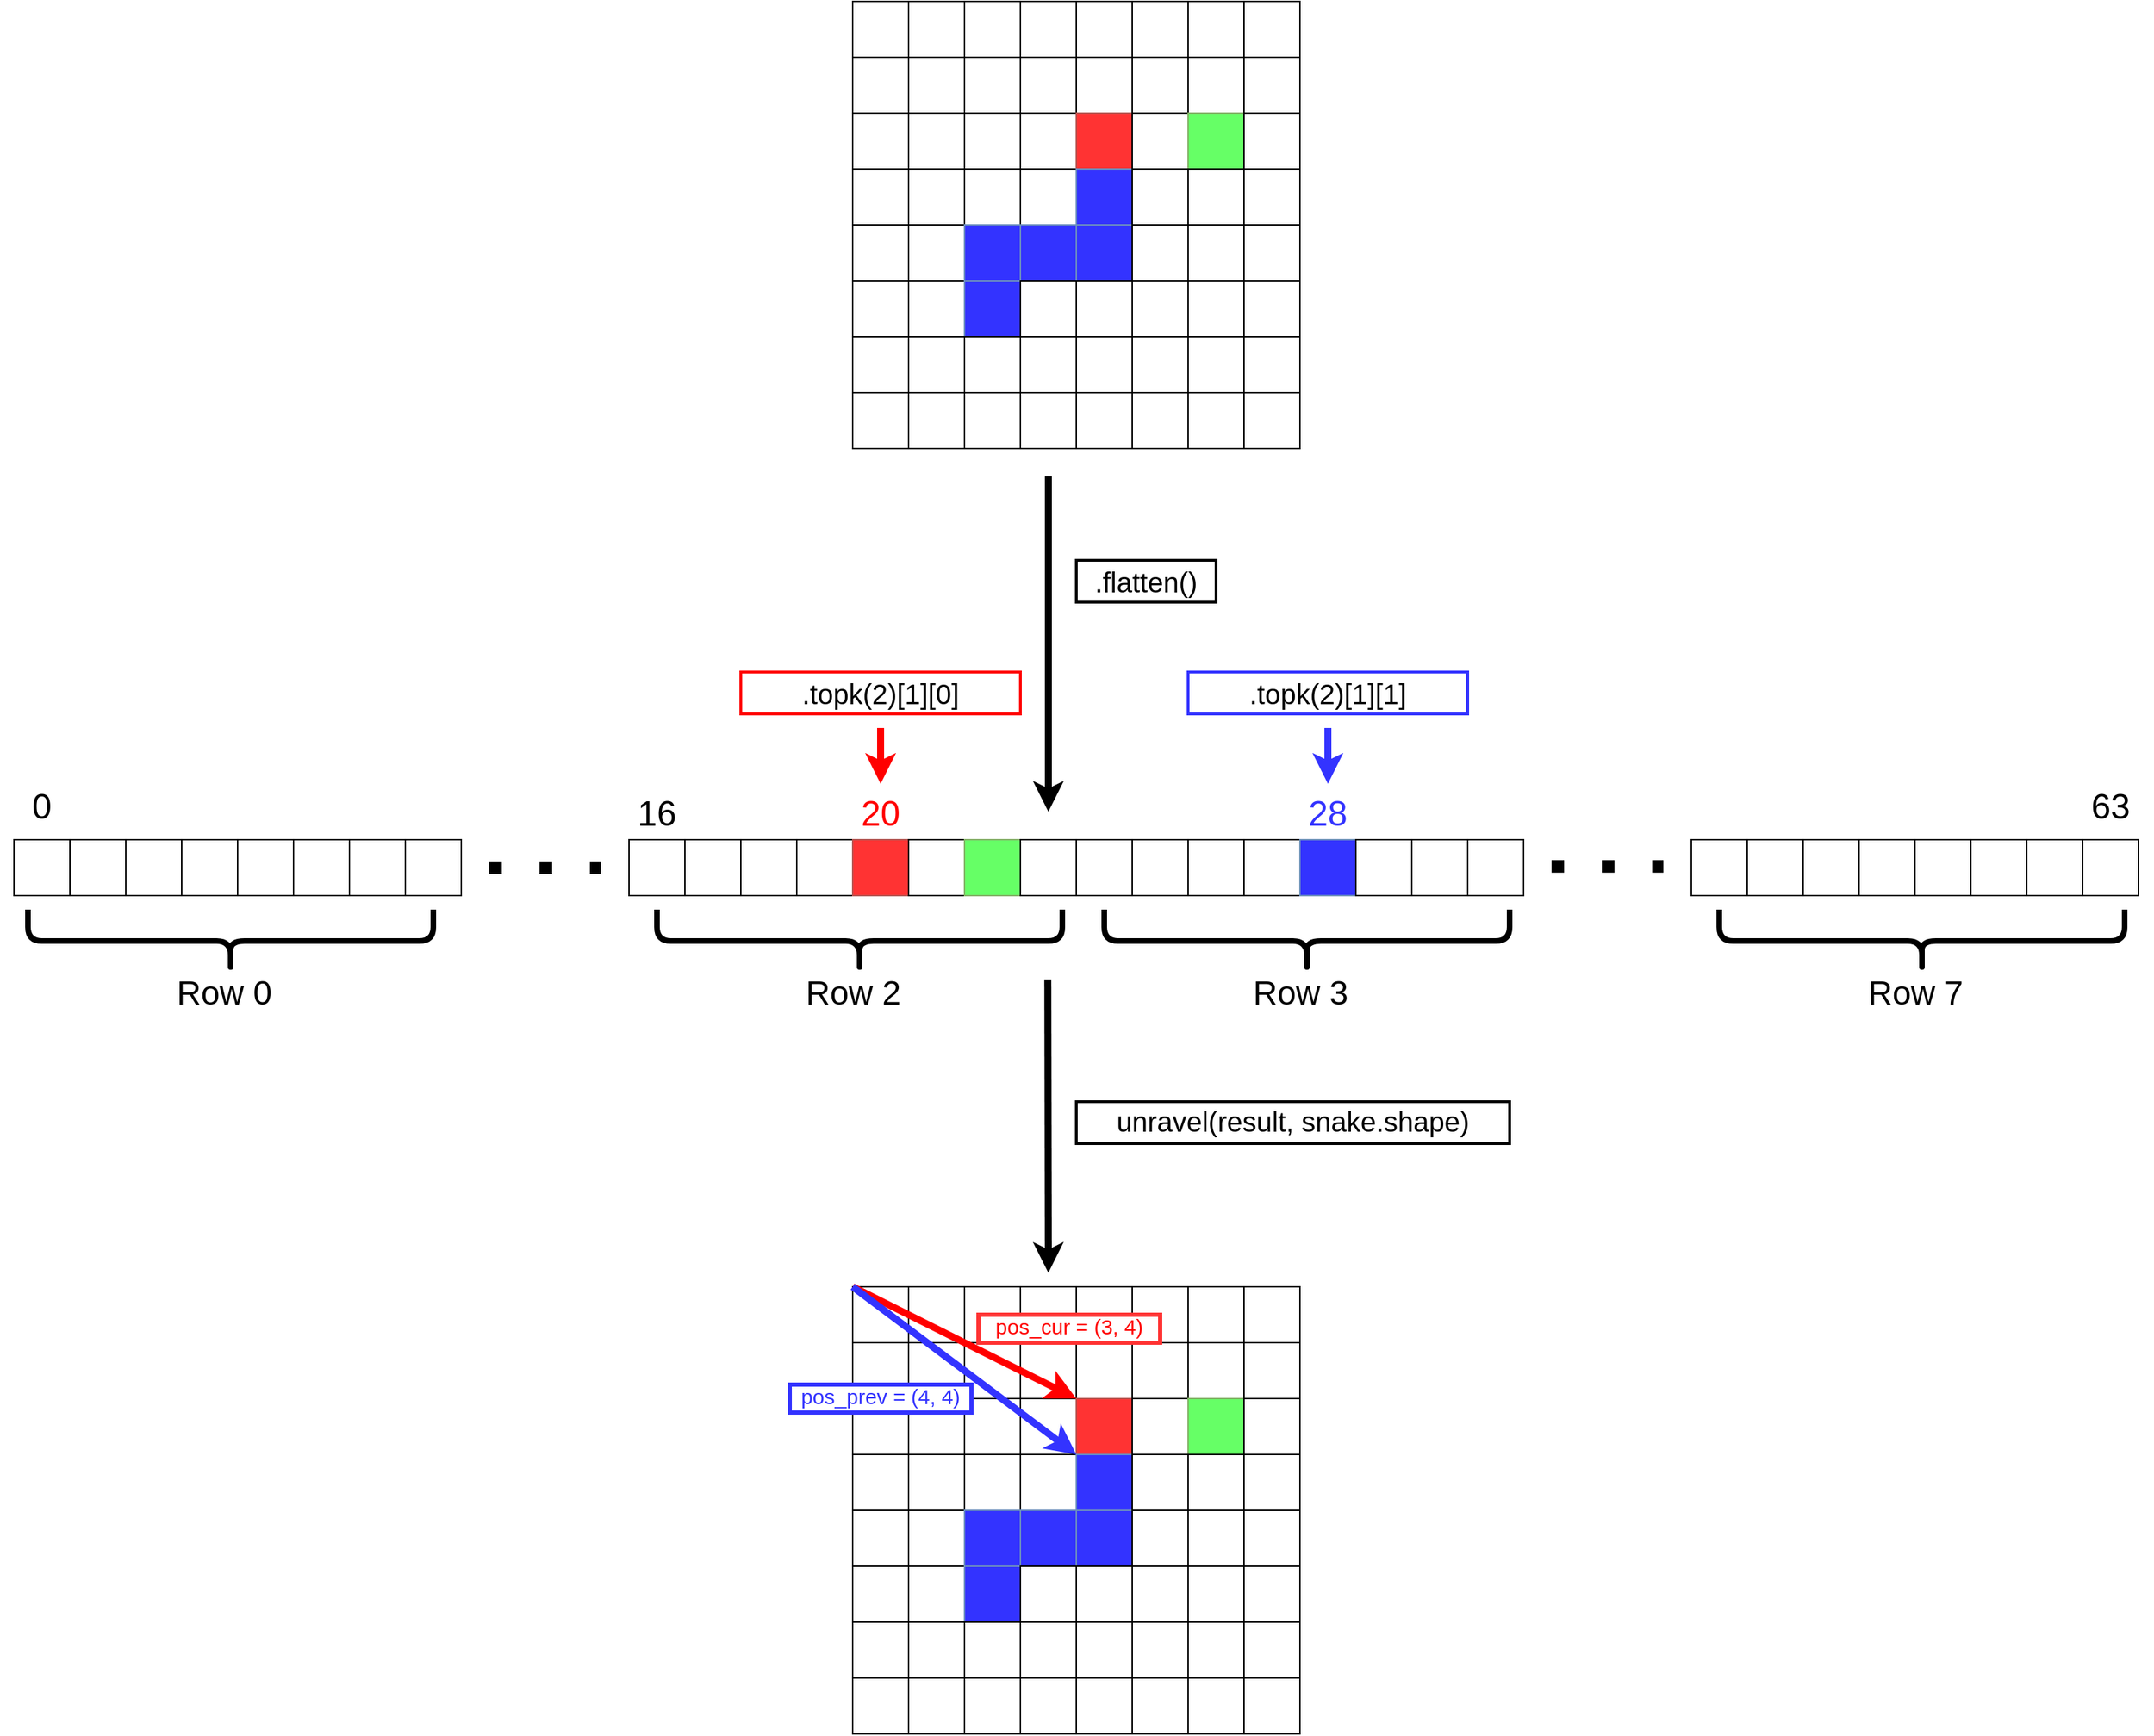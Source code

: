 <mxfile version="20.2.2" type="device"><diagram id="rFhJ2RIrfmGSeNR1TCm2" name="Page-1"><mxGraphModel dx="1734" dy="1600" grid="1" gridSize="10" guides="1" tooltips="1" connect="1" arrows="1" fold="1" page="1" pageScale="1" pageWidth="850" pageHeight="1100" math="0" shadow="0"><root><mxCell id="0"/><mxCell id="1" parent="0"/><mxCell id="kwuynxUdbe6fRl6kf-Xp-1" value="" style="whiteSpace=wrap;html=1;aspect=fixed;" parent="1" vertex="1"><mxGeometry x="720" width="40" height="40" as="geometry"/></mxCell><mxCell id="kwuynxUdbe6fRl6kf-Xp-2" value="" style="whiteSpace=wrap;html=1;aspect=fixed;" parent="1" vertex="1"><mxGeometry x="760" width="40" height="40" as="geometry"/></mxCell><mxCell id="kwuynxUdbe6fRl6kf-Xp-3" value="" style="whiteSpace=wrap;html=1;aspect=fixed;" parent="1" vertex="1"><mxGeometry x="720" y="40" width="40" height="40" as="geometry"/></mxCell><mxCell id="kwuynxUdbe6fRl6kf-Xp-4" value="" style="whiteSpace=wrap;html=1;aspect=fixed;" parent="1" vertex="1"><mxGeometry x="760" y="40" width="40" height="40" as="geometry"/></mxCell><mxCell id="kwuynxUdbe6fRl6kf-Xp-9" value="" style="whiteSpace=wrap;html=1;aspect=fixed;" parent="1" vertex="1"><mxGeometry x="800" width="40" height="40" as="geometry"/></mxCell><mxCell id="kwuynxUdbe6fRl6kf-Xp-10" value="" style="whiteSpace=wrap;html=1;aspect=fixed;" parent="1" vertex="1"><mxGeometry x="840" width="40" height="40" as="geometry"/></mxCell><mxCell id="kwuynxUdbe6fRl6kf-Xp-11" value="" style="whiteSpace=wrap;html=1;aspect=fixed;" parent="1" vertex="1"><mxGeometry x="800" y="40" width="40" height="40" as="geometry"/></mxCell><mxCell id="kwuynxUdbe6fRl6kf-Xp-12" value="" style="whiteSpace=wrap;html=1;aspect=fixed;" parent="1" vertex="1"><mxGeometry x="840" y="40" width="40" height="40" as="geometry"/></mxCell><mxCell id="kwuynxUdbe6fRl6kf-Xp-13" value="" style="whiteSpace=wrap;html=1;aspect=fixed;" parent="1" vertex="1"><mxGeometry x="720" y="80" width="40" height="40" as="geometry"/></mxCell><mxCell id="kwuynxUdbe6fRl6kf-Xp-14" value="" style="whiteSpace=wrap;html=1;aspect=fixed;" parent="1" vertex="1"><mxGeometry x="760" y="80" width="40" height="40" as="geometry"/></mxCell><mxCell id="kwuynxUdbe6fRl6kf-Xp-15" value="" style="whiteSpace=wrap;html=1;aspect=fixed;" parent="1" vertex="1"><mxGeometry x="720" y="120" width="40" height="40" as="geometry"/></mxCell><mxCell id="kwuynxUdbe6fRl6kf-Xp-16" value="" style="whiteSpace=wrap;html=1;aspect=fixed;" parent="1" vertex="1"><mxGeometry x="760" y="120" width="40" height="40" as="geometry"/></mxCell><mxCell id="kwuynxUdbe6fRl6kf-Xp-17" value="" style="whiteSpace=wrap;html=1;aspect=fixed;" parent="1" vertex="1"><mxGeometry x="800" y="80" width="40" height="40" as="geometry"/></mxCell><mxCell id="kwuynxUdbe6fRl6kf-Xp-18" value="" style="whiteSpace=wrap;html=1;aspect=fixed;" parent="1" vertex="1"><mxGeometry x="840" y="80" width="40" height="40" as="geometry"/></mxCell><mxCell id="kwuynxUdbe6fRl6kf-Xp-19" value="" style="whiteSpace=wrap;html=1;aspect=fixed;" parent="1" vertex="1"><mxGeometry x="800" y="120" width="40" height="40" as="geometry"/></mxCell><mxCell id="kwuynxUdbe6fRl6kf-Xp-20" value="" style="whiteSpace=wrap;html=1;aspect=fixed;" parent="1" vertex="1"><mxGeometry x="840" y="120" width="40" height="40" as="geometry"/></mxCell><mxCell id="kwuynxUdbe6fRl6kf-Xp-21" value="" style="whiteSpace=wrap;html=1;aspect=fixed;" parent="1" vertex="1"><mxGeometry x="880" width="40" height="40" as="geometry"/></mxCell><mxCell id="kwuynxUdbe6fRl6kf-Xp-22" value="" style="whiteSpace=wrap;html=1;aspect=fixed;" parent="1" vertex="1"><mxGeometry x="920" width="40" height="40" as="geometry"/></mxCell><mxCell id="kwuynxUdbe6fRl6kf-Xp-23" value="" style="whiteSpace=wrap;html=1;aspect=fixed;" parent="1" vertex="1"><mxGeometry x="880" y="40" width="40" height="40" as="geometry"/></mxCell><mxCell id="kwuynxUdbe6fRl6kf-Xp-24" value="" style="whiteSpace=wrap;html=1;aspect=fixed;" parent="1" vertex="1"><mxGeometry x="920" y="40" width="40" height="40" as="geometry"/></mxCell><mxCell id="kwuynxUdbe6fRl6kf-Xp-25" value="" style="whiteSpace=wrap;html=1;aspect=fixed;" parent="1" vertex="1"><mxGeometry x="960" width="40" height="40" as="geometry"/></mxCell><mxCell id="kwuynxUdbe6fRl6kf-Xp-26" value="" style="whiteSpace=wrap;html=1;aspect=fixed;" parent="1" vertex="1"><mxGeometry x="1000" width="40" height="40" as="geometry"/></mxCell><mxCell id="kwuynxUdbe6fRl6kf-Xp-27" value="" style="whiteSpace=wrap;html=1;aspect=fixed;" parent="1" vertex="1"><mxGeometry x="960" y="40" width="40" height="40" as="geometry"/></mxCell><mxCell id="kwuynxUdbe6fRl6kf-Xp-28" value="" style="whiteSpace=wrap;html=1;aspect=fixed;" parent="1" vertex="1"><mxGeometry x="1000" y="40" width="40" height="40" as="geometry"/></mxCell><mxCell id="kwuynxUdbe6fRl6kf-Xp-29" value="" style="whiteSpace=wrap;html=1;aspect=fixed;fillColor=#FF3333;strokeColor=#b85450;" parent="1" vertex="1"><mxGeometry x="880" y="80" width="40" height="40" as="geometry"/></mxCell><mxCell id="kwuynxUdbe6fRl6kf-Xp-30" value="" style="whiteSpace=wrap;html=1;aspect=fixed;" parent="1" vertex="1"><mxGeometry x="920" y="80" width="40" height="40" as="geometry"/></mxCell><mxCell id="kwuynxUdbe6fRl6kf-Xp-31" value="" style="whiteSpace=wrap;html=1;aspect=fixed;fillColor=#3333FF;strokeColor=#6c8ebf;" parent="1" vertex="1"><mxGeometry x="880" y="120" width="40" height="40" as="geometry"/></mxCell><mxCell id="kwuynxUdbe6fRl6kf-Xp-32" value="" style="whiteSpace=wrap;html=1;aspect=fixed;" parent="1" vertex="1"><mxGeometry x="920" y="120" width="40" height="40" as="geometry"/></mxCell><mxCell id="kwuynxUdbe6fRl6kf-Xp-33" value="" style="whiteSpace=wrap;html=1;aspect=fixed;fillColor=#66FF66;strokeColor=#82b366;" parent="1" vertex="1"><mxGeometry x="960" y="80" width="40" height="40" as="geometry"/></mxCell><mxCell id="kwuynxUdbe6fRl6kf-Xp-34" value="" style="whiteSpace=wrap;html=1;aspect=fixed;" parent="1" vertex="1"><mxGeometry x="1000" y="80" width="40" height="40" as="geometry"/></mxCell><mxCell id="kwuynxUdbe6fRl6kf-Xp-35" value="" style="whiteSpace=wrap;html=1;aspect=fixed;" parent="1" vertex="1"><mxGeometry x="960" y="120" width="40" height="40" as="geometry"/></mxCell><mxCell id="kwuynxUdbe6fRl6kf-Xp-36" value="" style="whiteSpace=wrap;html=1;aspect=fixed;" parent="1" vertex="1"><mxGeometry x="1000" y="120" width="40" height="40" as="geometry"/></mxCell><mxCell id="kwuynxUdbe6fRl6kf-Xp-37" value="" style="whiteSpace=wrap;html=1;aspect=fixed;" parent="1" vertex="1"><mxGeometry x="720" y="160" width="40" height="40" as="geometry"/></mxCell><mxCell id="kwuynxUdbe6fRl6kf-Xp-38" value="" style="whiteSpace=wrap;html=1;aspect=fixed;" parent="1" vertex="1"><mxGeometry x="760" y="160" width="40" height="40" as="geometry"/></mxCell><mxCell id="kwuynxUdbe6fRl6kf-Xp-39" value="" style="whiteSpace=wrap;html=1;aspect=fixed;" parent="1" vertex="1"><mxGeometry x="720" y="200" width="40" height="40" as="geometry"/></mxCell><mxCell id="kwuynxUdbe6fRl6kf-Xp-40" value="" style="whiteSpace=wrap;html=1;aspect=fixed;" parent="1" vertex="1"><mxGeometry x="760" y="200" width="40" height="40" as="geometry"/></mxCell><mxCell id="kwuynxUdbe6fRl6kf-Xp-41" value="" style="whiteSpace=wrap;html=1;aspect=fixed;fillColor=#3333FF;strokeColor=#6c8ebf;" parent="1" vertex="1"><mxGeometry x="800" y="160" width="40" height="40" as="geometry"/></mxCell><mxCell id="kwuynxUdbe6fRl6kf-Xp-42" value="" style="whiteSpace=wrap;html=1;aspect=fixed;fillColor=#3333FF;strokeColor=#6c8ebf;" parent="1" vertex="1"><mxGeometry x="840" y="160" width="40" height="40" as="geometry"/></mxCell><mxCell id="kwuynxUdbe6fRl6kf-Xp-43" value="" style="whiteSpace=wrap;html=1;aspect=fixed;fillColor=#3333FF;strokeColor=#6c8ebf;" parent="1" vertex="1"><mxGeometry x="800" y="200" width="40" height="40" as="geometry"/></mxCell><mxCell id="kwuynxUdbe6fRl6kf-Xp-44" value="" style="whiteSpace=wrap;html=1;aspect=fixed;" parent="1" vertex="1"><mxGeometry x="840" y="200" width="40" height="40" as="geometry"/></mxCell><mxCell id="kwuynxUdbe6fRl6kf-Xp-45" value="" style="whiteSpace=wrap;html=1;aspect=fixed;" parent="1" vertex="1"><mxGeometry x="720" y="240" width="40" height="40" as="geometry"/></mxCell><mxCell id="kwuynxUdbe6fRl6kf-Xp-46" value="" style="whiteSpace=wrap;html=1;aspect=fixed;" parent="1" vertex="1"><mxGeometry x="760" y="240" width="40" height="40" as="geometry"/></mxCell><mxCell id="kwuynxUdbe6fRl6kf-Xp-47" value="" style="whiteSpace=wrap;html=1;aspect=fixed;" parent="1" vertex="1"><mxGeometry x="720" y="280" width="40" height="40" as="geometry"/></mxCell><mxCell id="kwuynxUdbe6fRl6kf-Xp-48" value="" style="whiteSpace=wrap;html=1;aspect=fixed;" parent="1" vertex="1"><mxGeometry x="760" y="280" width="40" height="40" as="geometry"/></mxCell><mxCell id="kwuynxUdbe6fRl6kf-Xp-49" value="" style="whiteSpace=wrap;html=1;aspect=fixed;" parent="1" vertex="1"><mxGeometry x="800" y="240" width="40" height="40" as="geometry"/></mxCell><mxCell id="kwuynxUdbe6fRl6kf-Xp-50" value="" style="whiteSpace=wrap;html=1;aspect=fixed;" parent="1" vertex="1"><mxGeometry x="840" y="240" width="40" height="40" as="geometry"/></mxCell><mxCell id="kwuynxUdbe6fRl6kf-Xp-51" value="" style="whiteSpace=wrap;html=1;aspect=fixed;" parent="1" vertex="1"><mxGeometry x="800" y="280" width="40" height="40" as="geometry"/></mxCell><mxCell id="kwuynxUdbe6fRl6kf-Xp-52" value="" style="whiteSpace=wrap;html=1;aspect=fixed;" parent="1" vertex="1"><mxGeometry x="840" y="280" width="40" height="40" as="geometry"/></mxCell><mxCell id="kwuynxUdbe6fRl6kf-Xp-53" value="" style="whiteSpace=wrap;html=1;aspect=fixed;fillColor=#3333FF;strokeColor=#6c8ebf;" parent="1" vertex="1"><mxGeometry x="880" y="160" width="40" height="40" as="geometry"/></mxCell><mxCell id="kwuynxUdbe6fRl6kf-Xp-54" value="" style="whiteSpace=wrap;html=1;aspect=fixed;" parent="1" vertex="1"><mxGeometry x="920" y="160" width="40" height="40" as="geometry"/></mxCell><mxCell id="kwuynxUdbe6fRl6kf-Xp-55" value="" style="whiteSpace=wrap;html=1;aspect=fixed;" parent="1" vertex="1"><mxGeometry x="880" y="200" width="40" height="40" as="geometry"/></mxCell><mxCell id="kwuynxUdbe6fRl6kf-Xp-56" value="" style="whiteSpace=wrap;html=1;aspect=fixed;" parent="1" vertex="1"><mxGeometry x="920" y="200" width="40" height="40" as="geometry"/></mxCell><mxCell id="kwuynxUdbe6fRl6kf-Xp-57" value="" style="whiteSpace=wrap;html=1;aspect=fixed;" parent="1" vertex="1"><mxGeometry x="960" y="160" width="40" height="40" as="geometry"/></mxCell><mxCell id="kwuynxUdbe6fRl6kf-Xp-58" value="" style="whiteSpace=wrap;html=1;aspect=fixed;" parent="1" vertex="1"><mxGeometry x="1000" y="160" width="40" height="40" as="geometry"/></mxCell><mxCell id="kwuynxUdbe6fRl6kf-Xp-59" value="" style="whiteSpace=wrap;html=1;aspect=fixed;" parent="1" vertex="1"><mxGeometry x="960" y="200" width="40" height="40" as="geometry"/></mxCell><mxCell id="kwuynxUdbe6fRl6kf-Xp-60" value="" style="whiteSpace=wrap;html=1;aspect=fixed;" parent="1" vertex="1"><mxGeometry x="1000" y="200" width="40" height="40" as="geometry"/></mxCell><mxCell id="kwuynxUdbe6fRl6kf-Xp-61" value="" style="whiteSpace=wrap;html=1;aspect=fixed;" parent="1" vertex="1"><mxGeometry x="880" y="240" width="40" height="40" as="geometry"/></mxCell><mxCell id="kwuynxUdbe6fRl6kf-Xp-62" value="" style="whiteSpace=wrap;html=1;aspect=fixed;" parent="1" vertex="1"><mxGeometry x="920" y="240" width="40" height="40" as="geometry"/></mxCell><mxCell id="kwuynxUdbe6fRl6kf-Xp-63" value="" style="whiteSpace=wrap;html=1;aspect=fixed;" parent="1" vertex="1"><mxGeometry x="880" y="280" width="40" height="40" as="geometry"/></mxCell><mxCell id="kwuynxUdbe6fRl6kf-Xp-64" value="" style="whiteSpace=wrap;html=1;aspect=fixed;" parent="1" vertex="1"><mxGeometry x="920" y="280" width="40" height="40" as="geometry"/></mxCell><mxCell id="kwuynxUdbe6fRl6kf-Xp-65" value="" style="whiteSpace=wrap;html=1;aspect=fixed;" parent="1" vertex="1"><mxGeometry x="960" y="240" width="40" height="40" as="geometry"/></mxCell><mxCell id="kwuynxUdbe6fRl6kf-Xp-66" value="" style="whiteSpace=wrap;html=1;aspect=fixed;" parent="1" vertex="1"><mxGeometry x="1000" y="240" width="40" height="40" as="geometry"/></mxCell><mxCell id="kwuynxUdbe6fRl6kf-Xp-67" value="" style="whiteSpace=wrap;html=1;aspect=fixed;" parent="1" vertex="1"><mxGeometry x="960" y="280" width="40" height="40" as="geometry"/></mxCell><mxCell id="kwuynxUdbe6fRl6kf-Xp-68" value="" style="whiteSpace=wrap;html=1;aspect=fixed;" parent="1" vertex="1"><mxGeometry x="1000" y="280" width="40" height="40" as="geometry"/></mxCell><mxCell id="s0yTEC0OB3Ft9kR3ksnt-1" value="" style="whiteSpace=wrap;html=1;aspect=fixed;" parent="1" vertex="1"><mxGeometry x="120" y="600" width="40" height="40" as="geometry"/></mxCell><mxCell id="s0yTEC0OB3Ft9kR3ksnt-2" value="" style="whiteSpace=wrap;html=1;aspect=fixed;" parent="1" vertex="1"><mxGeometry x="160" y="600" width="40" height="40" as="geometry"/></mxCell><mxCell id="s0yTEC0OB3Ft9kR3ksnt-5" value="" style="whiteSpace=wrap;html=1;aspect=fixed;" parent="1" vertex="1"><mxGeometry x="200" y="600" width="40" height="40" as="geometry"/></mxCell><mxCell id="s0yTEC0OB3Ft9kR3ksnt-6" value="" style="whiteSpace=wrap;html=1;aspect=fixed;" parent="1" vertex="1"><mxGeometry x="240" y="600" width="40" height="40" as="geometry"/></mxCell><mxCell id="s0yTEC0OB3Ft9kR3ksnt-9" value="" style="whiteSpace=wrap;html=1;aspect=fixed;" parent="1" vertex="1"><mxGeometry x="560" y="600" width="40" height="40" as="geometry"/></mxCell><mxCell id="s0yTEC0OB3Ft9kR3ksnt-10" value="" style="whiteSpace=wrap;html=1;aspect=fixed;" parent="1" vertex="1"><mxGeometry x="600" y="600" width="40" height="40" as="geometry"/></mxCell><mxCell id="s0yTEC0OB3Ft9kR3ksnt-11" value="" style="whiteSpace=wrap;html=1;aspect=fixed;" parent="1" vertex="1"><mxGeometry x="880" y="600" width="40" height="40" as="geometry"/></mxCell><mxCell id="s0yTEC0OB3Ft9kR3ksnt-12" value="" style="whiteSpace=wrap;html=1;aspect=fixed;" parent="1" vertex="1"><mxGeometry x="920" y="600" width="40" height="40" as="geometry"/></mxCell><mxCell id="s0yTEC0OB3Ft9kR3ksnt-13" value="" style="whiteSpace=wrap;html=1;aspect=fixed;" parent="1" vertex="1"><mxGeometry x="640" y="600" width="40" height="40" as="geometry"/></mxCell><mxCell id="s0yTEC0OB3Ft9kR3ksnt-14" value="" style="whiteSpace=wrap;html=1;aspect=fixed;" parent="1" vertex="1"><mxGeometry x="680" y="600" width="40" height="40" as="geometry"/></mxCell><mxCell id="s0yTEC0OB3Ft9kR3ksnt-15" value="" style="whiteSpace=wrap;html=1;aspect=fixed;" parent="1" vertex="1"><mxGeometry x="960" y="600" width="40" height="40" as="geometry"/></mxCell><mxCell id="s0yTEC0OB3Ft9kR3ksnt-16" value="" style="whiteSpace=wrap;html=1;aspect=fixed;" parent="1" vertex="1"><mxGeometry x="1000" y="600" width="40" height="40" as="geometry"/></mxCell><mxCell id="s0yTEC0OB3Ft9kR3ksnt-17" value="" style="whiteSpace=wrap;html=1;aspect=fixed;" parent="1" vertex="1"><mxGeometry x="280" y="600" width="40" height="40" as="geometry"/></mxCell><mxCell id="s0yTEC0OB3Ft9kR3ksnt-18" value="" style="whiteSpace=wrap;html=1;aspect=fixed;" parent="1" vertex="1"><mxGeometry x="320" y="600" width="40" height="40" as="geometry"/></mxCell><mxCell id="s0yTEC0OB3Ft9kR3ksnt-21" value="" style="whiteSpace=wrap;html=1;aspect=fixed;" parent="1" vertex="1"><mxGeometry x="360" y="600" width="40" height="40" as="geometry"/></mxCell><mxCell id="s0yTEC0OB3Ft9kR3ksnt-22" value="" style="whiteSpace=wrap;html=1;aspect=fixed;" parent="1" vertex="1"><mxGeometry x="400" y="600" width="40" height="40" as="geometry"/></mxCell><mxCell id="s0yTEC0OB3Ft9kR3ksnt-25" value="" style="whiteSpace=wrap;html=1;aspect=fixed;fillColor=#FF3333;strokeColor=#b85450;" parent="1" vertex="1"><mxGeometry x="720" y="600" width="40" height="40" as="geometry"/></mxCell><mxCell id="s0yTEC0OB3Ft9kR3ksnt-26" value="" style="whiteSpace=wrap;html=1;aspect=fixed;" parent="1" vertex="1"><mxGeometry x="760" y="600" width="40" height="40" as="geometry"/></mxCell><mxCell id="s0yTEC0OB3Ft9kR3ksnt-27" value="" style="whiteSpace=wrap;html=1;aspect=fixed;fillColor=#3333FF;strokeColor=#6c8ebf;" parent="1" vertex="1"><mxGeometry x="1040" y="600" width="40" height="40" as="geometry"/></mxCell><mxCell id="s0yTEC0OB3Ft9kR3ksnt-28" value="" style="whiteSpace=wrap;html=1;aspect=fixed;" parent="1" vertex="1"><mxGeometry x="1080" y="600" width="40" height="40" as="geometry"/></mxCell><mxCell id="s0yTEC0OB3Ft9kR3ksnt-29" value="" style="whiteSpace=wrap;html=1;aspect=fixed;fillColor=#66FF66;strokeColor=#82b366;" parent="1" vertex="1"><mxGeometry x="800" y="600" width="40" height="40" as="geometry"/></mxCell><mxCell id="s0yTEC0OB3Ft9kR3ksnt-30" value="" style="whiteSpace=wrap;html=1;aspect=fixed;" parent="1" vertex="1"><mxGeometry x="840" y="600" width="40" height="40" as="geometry"/></mxCell><mxCell id="s0yTEC0OB3Ft9kR3ksnt-31" value="" style="whiteSpace=wrap;html=1;aspect=fixed;" parent="1" vertex="1"><mxGeometry x="1120" y="600" width="40" height="40" as="geometry"/></mxCell><mxCell id="s0yTEC0OB3Ft9kR3ksnt-32" value="" style="whiteSpace=wrap;html=1;aspect=fixed;" parent="1" vertex="1"><mxGeometry x="1160" y="600" width="40" height="40" as="geometry"/></mxCell><mxCell id="s0yTEC0OB3Ft9kR3ksnt-43" value="" style="whiteSpace=wrap;html=1;aspect=fixed;" parent="1" vertex="1"><mxGeometry x="1320" y="600" width="40" height="40" as="geometry"/></mxCell><mxCell id="s0yTEC0OB3Ft9kR3ksnt-44" value="" style="whiteSpace=wrap;html=1;aspect=fixed;" parent="1" vertex="1"><mxGeometry x="1360" y="600" width="40" height="40" as="geometry"/></mxCell><mxCell id="s0yTEC0OB3Ft9kR3ksnt-47" value="" style="whiteSpace=wrap;html=1;aspect=fixed;" parent="1" vertex="1"><mxGeometry x="1400" y="600" width="40" height="40" as="geometry"/></mxCell><mxCell id="s0yTEC0OB3Ft9kR3ksnt-48" value="" style="whiteSpace=wrap;html=1;aspect=fixed;" parent="1" vertex="1"><mxGeometry x="1440" y="600" width="40" height="40" as="geometry"/></mxCell><mxCell id="s0yTEC0OB3Ft9kR3ksnt-59" value="" style="whiteSpace=wrap;html=1;aspect=fixed;" parent="1" vertex="1"><mxGeometry x="1480" y="600" width="40" height="40" as="geometry"/></mxCell><mxCell id="s0yTEC0OB3Ft9kR3ksnt-60" value="" style="whiteSpace=wrap;html=1;aspect=fixed;" parent="1" vertex="1"><mxGeometry x="1520" y="600" width="40" height="40" as="geometry"/></mxCell><mxCell id="s0yTEC0OB3Ft9kR3ksnt-63" value="" style="whiteSpace=wrap;html=1;aspect=fixed;" parent="1" vertex="1"><mxGeometry x="1560" y="600" width="40" height="40" as="geometry"/></mxCell><mxCell id="s0yTEC0OB3Ft9kR3ksnt-64" value="" style="whiteSpace=wrap;html=1;aspect=fixed;" parent="1" vertex="1"><mxGeometry x="1600" y="600" width="40" height="40" as="geometry"/></mxCell><mxCell id="s0yTEC0OB3Ft9kR3ksnt-65" value="" style="endArrow=none;dashed=1;html=1;dashPattern=1 3;strokeWidth=9;rounded=1;" parent="1" edge="1"><mxGeometry width="50" height="50" relative="1" as="geometry"><mxPoint x="460" y="620" as="sourcePoint"/><mxPoint x="540" y="620" as="targetPoint"/></mxGeometry></mxCell><mxCell id="s0yTEC0OB3Ft9kR3ksnt-66" value="" style="endArrow=none;dashed=1;html=1;dashPattern=1 3;strokeWidth=9;rounded=1;" parent="1" edge="1"><mxGeometry width="50" height="50" relative="1" as="geometry"><mxPoint x="1220" y="619.17" as="sourcePoint"/><mxPoint x="1300" y="619.17" as="targetPoint"/></mxGeometry></mxCell><mxCell id="s0yTEC0OB3Ft9kR3ksnt-70" value="0" style="text;html=1;strokeColor=none;fillColor=none;align=center;verticalAlign=middle;whiteSpace=wrap;rounded=0;fontSize=25;" parent="1" vertex="1"><mxGeometry x="110" y="560" width="60" height="30" as="geometry"/></mxCell><mxCell id="s0yTEC0OB3Ft9kR3ksnt-71" value="&lt;div&gt;63&lt;/div&gt;" style="text;html=1;strokeColor=none;fillColor=none;align=center;verticalAlign=middle;whiteSpace=wrap;rounded=0;fontSize=25;" parent="1" vertex="1"><mxGeometry x="1590" y="560" width="60" height="30" as="geometry"/></mxCell><mxCell id="s0yTEC0OB3Ft9kR3ksnt-72" value="" style="shape=curlyBracket;whiteSpace=wrap;html=1;rounded=1;fontSize=25;rotation=-90;strokeWidth=4;" parent="1" vertex="1"><mxGeometry x="252.5" y="527.5" width="45" height="290" as="geometry"/></mxCell><mxCell id="s0yTEC0OB3Ft9kR3ksnt-74" value="Row 0" style="text;strokeColor=none;fillColor=none;html=1;fontSize=24;fontStyle=0;verticalAlign=middle;align=center;" parent="1" vertex="1"><mxGeometry x="220" y="690" width="100" height="40" as="geometry"/></mxCell><mxCell id="s0yTEC0OB3Ft9kR3ksnt-75" value="" style="shape=curlyBracket;whiteSpace=wrap;html=1;rounded=1;fontSize=25;rotation=-90;strokeWidth=4;" parent="1" vertex="1"><mxGeometry x="702.5" y="527.5" width="45" height="290" as="geometry"/></mxCell><mxCell id="s0yTEC0OB3Ft9kR3ksnt-76" value="Row 2" style="text;strokeColor=none;fillColor=none;html=1;fontSize=24;fontStyle=0;verticalAlign=middle;align=center;" parent="1" vertex="1"><mxGeometry x="670" y="690" width="100" height="40" as="geometry"/></mxCell><mxCell id="s0yTEC0OB3Ft9kR3ksnt-77" value="" style="shape=curlyBracket;whiteSpace=wrap;html=1;rounded=1;fontSize=25;rotation=-90;strokeWidth=4;" parent="1" vertex="1"><mxGeometry x="1022.5" y="527.5" width="45" height="290" as="geometry"/></mxCell><mxCell id="s0yTEC0OB3Ft9kR3ksnt-78" value="Row 3" style="text;strokeColor=none;fillColor=none;html=1;fontSize=24;fontStyle=0;verticalAlign=middle;align=center;" parent="1" vertex="1"><mxGeometry x="990" y="690" width="100" height="40" as="geometry"/></mxCell><mxCell id="s0yTEC0OB3Ft9kR3ksnt-81" value="" style="shape=curlyBracket;whiteSpace=wrap;html=1;rounded=1;fontSize=25;rotation=-90;strokeWidth=4;" parent="1" vertex="1"><mxGeometry x="1462.5" y="527.5" width="45" height="290" as="geometry"/></mxCell><mxCell id="s0yTEC0OB3Ft9kR3ksnt-82" value="Row 7" style="text;strokeColor=none;fillColor=none;html=1;fontSize=24;fontStyle=0;verticalAlign=middle;align=center;" parent="1" vertex="1"><mxGeometry x="1430" y="690" width="100" height="40" as="geometry"/></mxCell><mxCell id="s0yTEC0OB3Ft9kR3ksnt-83" value="" style="whiteSpace=wrap;html=1;aspect=fixed;" parent="1" vertex="1"><mxGeometry x="720" y="920" width="40" height="40" as="geometry"/></mxCell><mxCell id="s0yTEC0OB3Ft9kR3ksnt-84" value="" style="whiteSpace=wrap;html=1;aspect=fixed;" parent="1" vertex="1"><mxGeometry x="760" y="920" width="40" height="40" as="geometry"/></mxCell><mxCell id="s0yTEC0OB3Ft9kR3ksnt-85" value="" style="whiteSpace=wrap;html=1;aspect=fixed;" parent="1" vertex="1"><mxGeometry x="720" y="960" width="40" height="40" as="geometry"/></mxCell><mxCell id="s0yTEC0OB3Ft9kR3ksnt-86" value="" style="whiteSpace=wrap;html=1;aspect=fixed;" parent="1" vertex="1"><mxGeometry x="760" y="960" width="40" height="40" as="geometry"/></mxCell><mxCell id="s0yTEC0OB3Ft9kR3ksnt-87" value="" style="whiteSpace=wrap;html=1;aspect=fixed;" parent="1" vertex="1"><mxGeometry x="800" y="920" width="40" height="40" as="geometry"/></mxCell><mxCell id="s0yTEC0OB3Ft9kR3ksnt-88" value="" style="whiteSpace=wrap;html=1;aspect=fixed;" parent="1" vertex="1"><mxGeometry x="840" y="920" width="40" height="40" as="geometry"/></mxCell><mxCell id="s0yTEC0OB3Ft9kR3ksnt-89" value="" style="whiteSpace=wrap;html=1;aspect=fixed;" parent="1" vertex="1"><mxGeometry x="800" y="960" width="40" height="40" as="geometry"/></mxCell><mxCell id="s0yTEC0OB3Ft9kR3ksnt-90" value="" style="whiteSpace=wrap;html=1;aspect=fixed;" parent="1" vertex="1"><mxGeometry x="840" y="960" width="40" height="40" as="geometry"/></mxCell><mxCell id="s0yTEC0OB3Ft9kR3ksnt-91" value="" style="whiteSpace=wrap;html=1;aspect=fixed;" parent="1" vertex="1"><mxGeometry x="720" y="1000" width="40" height="40" as="geometry"/></mxCell><mxCell id="s0yTEC0OB3Ft9kR3ksnt-92" value="" style="whiteSpace=wrap;html=1;aspect=fixed;" parent="1" vertex="1"><mxGeometry x="760" y="1000" width="40" height="40" as="geometry"/></mxCell><mxCell id="s0yTEC0OB3Ft9kR3ksnt-93" value="" style="whiteSpace=wrap;html=1;aspect=fixed;" parent="1" vertex="1"><mxGeometry x="720" y="1040" width="40" height="40" as="geometry"/></mxCell><mxCell id="s0yTEC0OB3Ft9kR3ksnt-94" value="" style="whiteSpace=wrap;html=1;aspect=fixed;" parent="1" vertex="1"><mxGeometry x="760" y="1040" width="40" height="40" as="geometry"/></mxCell><mxCell id="s0yTEC0OB3Ft9kR3ksnt-95" value="" style="whiteSpace=wrap;html=1;aspect=fixed;" parent="1" vertex="1"><mxGeometry x="800" y="1000" width="40" height="40" as="geometry"/></mxCell><mxCell id="s0yTEC0OB3Ft9kR3ksnt-96" value="" style="whiteSpace=wrap;html=1;aspect=fixed;" parent="1" vertex="1"><mxGeometry x="840" y="1000" width="40" height="40" as="geometry"/></mxCell><mxCell id="s0yTEC0OB3Ft9kR3ksnt-97" value="" style="whiteSpace=wrap;html=1;aspect=fixed;" parent="1" vertex="1"><mxGeometry x="800" y="1040" width="40" height="40" as="geometry"/></mxCell><mxCell id="s0yTEC0OB3Ft9kR3ksnt-98" value="" style="whiteSpace=wrap;html=1;aspect=fixed;" parent="1" vertex="1"><mxGeometry x="840" y="1040" width="40" height="40" as="geometry"/></mxCell><mxCell id="s0yTEC0OB3Ft9kR3ksnt-99" value="" style="whiteSpace=wrap;html=1;aspect=fixed;" parent="1" vertex="1"><mxGeometry x="880" y="920" width="40" height="40" as="geometry"/></mxCell><mxCell id="s0yTEC0OB3Ft9kR3ksnt-100" value="" style="whiteSpace=wrap;html=1;aspect=fixed;" parent="1" vertex="1"><mxGeometry x="920" y="920" width="40" height="40" as="geometry"/></mxCell><mxCell id="s0yTEC0OB3Ft9kR3ksnt-101" value="" style="whiteSpace=wrap;html=1;aspect=fixed;" parent="1" vertex="1"><mxGeometry x="880" y="960" width="40" height="40" as="geometry"/></mxCell><mxCell id="s0yTEC0OB3Ft9kR3ksnt-102" value="" style="whiteSpace=wrap;html=1;aspect=fixed;" parent="1" vertex="1"><mxGeometry x="920" y="960" width="40" height="40" as="geometry"/></mxCell><mxCell id="s0yTEC0OB3Ft9kR3ksnt-103" value="" style="whiteSpace=wrap;html=1;aspect=fixed;" parent="1" vertex="1"><mxGeometry x="960" y="920" width="40" height="40" as="geometry"/></mxCell><mxCell id="s0yTEC0OB3Ft9kR3ksnt-104" value="" style="whiteSpace=wrap;html=1;aspect=fixed;" parent="1" vertex="1"><mxGeometry x="1000" y="920" width="40" height="40" as="geometry"/></mxCell><mxCell id="s0yTEC0OB3Ft9kR3ksnt-105" value="" style="whiteSpace=wrap;html=1;aspect=fixed;" parent="1" vertex="1"><mxGeometry x="960" y="960" width="40" height="40" as="geometry"/></mxCell><mxCell id="s0yTEC0OB3Ft9kR3ksnt-106" value="" style="whiteSpace=wrap;html=1;aspect=fixed;" parent="1" vertex="1"><mxGeometry x="1000" y="960" width="40" height="40" as="geometry"/></mxCell><mxCell id="s0yTEC0OB3Ft9kR3ksnt-107" value="" style="whiteSpace=wrap;html=1;aspect=fixed;fillColor=#FF3333;strokeColor=#b85450;" parent="1" vertex="1"><mxGeometry x="880" y="1000" width="40" height="40" as="geometry"/></mxCell><mxCell id="s0yTEC0OB3Ft9kR3ksnt-108" value="" style="whiteSpace=wrap;html=1;aspect=fixed;" parent="1" vertex="1"><mxGeometry x="920" y="1000" width="40" height="40" as="geometry"/></mxCell><mxCell id="s0yTEC0OB3Ft9kR3ksnt-109" value="" style="whiteSpace=wrap;html=1;aspect=fixed;fillColor=#3333FF;strokeColor=#6c8ebf;" parent="1" vertex="1"><mxGeometry x="880" y="1040" width="40" height="40" as="geometry"/></mxCell><mxCell id="s0yTEC0OB3Ft9kR3ksnt-110" value="" style="whiteSpace=wrap;html=1;aspect=fixed;" parent="1" vertex="1"><mxGeometry x="920" y="1040" width="40" height="40" as="geometry"/></mxCell><mxCell id="s0yTEC0OB3Ft9kR3ksnt-111" value="" style="whiteSpace=wrap;html=1;aspect=fixed;fillColor=#66FF66;strokeColor=#82b366;" parent="1" vertex="1"><mxGeometry x="960" y="1000" width="40" height="40" as="geometry"/></mxCell><mxCell id="s0yTEC0OB3Ft9kR3ksnt-112" value="" style="whiteSpace=wrap;html=1;aspect=fixed;" parent="1" vertex="1"><mxGeometry x="1000" y="1000" width="40" height="40" as="geometry"/></mxCell><mxCell id="s0yTEC0OB3Ft9kR3ksnt-113" value="" style="whiteSpace=wrap;html=1;aspect=fixed;" parent="1" vertex="1"><mxGeometry x="960" y="1040" width="40" height="40" as="geometry"/></mxCell><mxCell id="s0yTEC0OB3Ft9kR3ksnt-114" value="" style="whiteSpace=wrap;html=1;aspect=fixed;" parent="1" vertex="1"><mxGeometry x="1000" y="1040" width="40" height="40" as="geometry"/></mxCell><mxCell id="s0yTEC0OB3Ft9kR3ksnt-115" value="" style="whiteSpace=wrap;html=1;aspect=fixed;" parent="1" vertex="1"><mxGeometry x="720" y="1080" width="40" height="40" as="geometry"/></mxCell><mxCell id="s0yTEC0OB3Ft9kR3ksnt-116" value="" style="whiteSpace=wrap;html=1;aspect=fixed;" parent="1" vertex="1"><mxGeometry x="760" y="1080" width="40" height="40" as="geometry"/></mxCell><mxCell id="s0yTEC0OB3Ft9kR3ksnt-117" value="" style="whiteSpace=wrap;html=1;aspect=fixed;" parent="1" vertex="1"><mxGeometry x="720" y="1120" width="40" height="40" as="geometry"/></mxCell><mxCell id="s0yTEC0OB3Ft9kR3ksnt-118" value="" style="whiteSpace=wrap;html=1;aspect=fixed;" parent="1" vertex="1"><mxGeometry x="760" y="1120" width="40" height="40" as="geometry"/></mxCell><mxCell id="s0yTEC0OB3Ft9kR3ksnt-119" value="" style="whiteSpace=wrap;html=1;aspect=fixed;fillColor=#3333FF;strokeColor=#6c8ebf;" parent="1" vertex="1"><mxGeometry x="800" y="1080" width="40" height="40" as="geometry"/></mxCell><mxCell id="s0yTEC0OB3Ft9kR3ksnt-120" value="" style="whiteSpace=wrap;html=1;aspect=fixed;fillColor=#3333FF;strokeColor=#6c8ebf;" parent="1" vertex="1"><mxGeometry x="840" y="1080" width="40" height="40" as="geometry"/></mxCell><mxCell id="s0yTEC0OB3Ft9kR3ksnt-121" value="" style="whiteSpace=wrap;html=1;aspect=fixed;fillColor=#3333FF;strokeColor=#6c8ebf;" parent="1" vertex="1"><mxGeometry x="800" y="1120" width="40" height="40" as="geometry"/></mxCell><mxCell id="s0yTEC0OB3Ft9kR3ksnt-122" value="" style="whiteSpace=wrap;html=1;aspect=fixed;" parent="1" vertex="1"><mxGeometry x="840" y="1120" width="40" height="40" as="geometry"/></mxCell><mxCell id="s0yTEC0OB3Ft9kR3ksnt-123" value="" style="whiteSpace=wrap;html=1;aspect=fixed;" parent="1" vertex="1"><mxGeometry x="720" y="1160" width="40" height="40" as="geometry"/></mxCell><mxCell id="s0yTEC0OB3Ft9kR3ksnt-124" value="" style="whiteSpace=wrap;html=1;aspect=fixed;" parent="1" vertex="1"><mxGeometry x="760" y="1160" width="40" height="40" as="geometry"/></mxCell><mxCell id="s0yTEC0OB3Ft9kR3ksnt-125" value="" style="whiteSpace=wrap;html=1;aspect=fixed;" parent="1" vertex="1"><mxGeometry x="720" y="1200" width="40" height="40" as="geometry"/></mxCell><mxCell id="s0yTEC0OB3Ft9kR3ksnt-126" value="" style="whiteSpace=wrap;html=1;aspect=fixed;" parent="1" vertex="1"><mxGeometry x="760" y="1200" width="40" height="40" as="geometry"/></mxCell><mxCell id="s0yTEC0OB3Ft9kR3ksnt-127" value="" style="whiteSpace=wrap;html=1;aspect=fixed;" parent="1" vertex="1"><mxGeometry x="800" y="1160" width="40" height="40" as="geometry"/></mxCell><mxCell id="s0yTEC0OB3Ft9kR3ksnt-128" value="" style="whiteSpace=wrap;html=1;aspect=fixed;" parent="1" vertex="1"><mxGeometry x="840" y="1160" width="40" height="40" as="geometry"/></mxCell><mxCell id="s0yTEC0OB3Ft9kR3ksnt-129" value="" style="whiteSpace=wrap;html=1;aspect=fixed;" parent="1" vertex="1"><mxGeometry x="800" y="1200" width="40" height="40" as="geometry"/></mxCell><mxCell id="s0yTEC0OB3Ft9kR3ksnt-130" value="" style="whiteSpace=wrap;html=1;aspect=fixed;" parent="1" vertex="1"><mxGeometry x="840" y="1200" width="40" height="40" as="geometry"/></mxCell><mxCell id="s0yTEC0OB3Ft9kR3ksnt-131" value="" style="whiteSpace=wrap;html=1;aspect=fixed;fillColor=#3333FF;strokeColor=#6c8ebf;" parent="1" vertex="1"><mxGeometry x="880" y="1080" width="40" height="40" as="geometry"/></mxCell><mxCell id="s0yTEC0OB3Ft9kR3ksnt-132" value="" style="whiteSpace=wrap;html=1;aspect=fixed;" parent="1" vertex="1"><mxGeometry x="920" y="1080" width="40" height="40" as="geometry"/></mxCell><mxCell id="s0yTEC0OB3Ft9kR3ksnt-133" value="" style="whiteSpace=wrap;html=1;aspect=fixed;" parent="1" vertex="1"><mxGeometry x="880" y="1120" width="40" height="40" as="geometry"/></mxCell><mxCell id="s0yTEC0OB3Ft9kR3ksnt-134" value="" style="whiteSpace=wrap;html=1;aspect=fixed;" parent="1" vertex="1"><mxGeometry x="920" y="1120" width="40" height="40" as="geometry"/></mxCell><mxCell id="s0yTEC0OB3Ft9kR3ksnt-135" value="" style="whiteSpace=wrap;html=1;aspect=fixed;" parent="1" vertex="1"><mxGeometry x="960" y="1080" width="40" height="40" as="geometry"/></mxCell><mxCell id="s0yTEC0OB3Ft9kR3ksnt-136" value="" style="whiteSpace=wrap;html=1;aspect=fixed;" parent="1" vertex="1"><mxGeometry x="1000" y="1080" width="40" height="40" as="geometry"/></mxCell><mxCell id="s0yTEC0OB3Ft9kR3ksnt-137" value="" style="whiteSpace=wrap;html=1;aspect=fixed;" parent="1" vertex="1"><mxGeometry x="960" y="1120" width="40" height="40" as="geometry"/></mxCell><mxCell id="s0yTEC0OB3Ft9kR3ksnt-138" value="" style="whiteSpace=wrap;html=1;aspect=fixed;" parent="1" vertex="1"><mxGeometry x="1000" y="1120" width="40" height="40" as="geometry"/></mxCell><mxCell id="s0yTEC0OB3Ft9kR3ksnt-139" value="" style="whiteSpace=wrap;html=1;aspect=fixed;" parent="1" vertex="1"><mxGeometry x="880" y="1160" width="40" height="40" as="geometry"/></mxCell><mxCell id="s0yTEC0OB3Ft9kR3ksnt-140" value="" style="whiteSpace=wrap;html=1;aspect=fixed;" parent="1" vertex="1"><mxGeometry x="920" y="1160" width="40" height="40" as="geometry"/></mxCell><mxCell id="s0yTEC0OB3Ft9kR3ksnt-141" value="" style="whiteSpace=wrap;html=1;aspect=fixed;" parent="1" vertex="1"><mxGeometry x="880" y="1200" width="40" height="40" as="geometry"/></mxCell><mxCell id="s0yTEC0OB3Ft9kR3ksnt-142" value="" style="whiteSpace=wrap;html=1;aspect=fixed;" parent="1" vertex="1"><mxGeometry x="920" y="1200" width="40" height="40" as="geometry"/></mxCell><mxCell id="s0yTEC0OB3Ft9kR3ksnt-143" value="" style="whiteSpace=wrap;html=1;aspect=fixed;" parent="1" vertex="1"><mxGeometry x="960" y="1160" width="40" height="40" as="geometry"/></mxCell><mxCell id="s0yTEC0OB3Ft9kR3ksnt-144" value="" style="whiteSpace=wrap;html=1;aspect=fixed;" parent="1" vertex="1"><mxGeometry x="1000" y="1160" width="40" height="40" as="geometry"/></mxCell><mxCell id="s0yTEC0OB3Ft9kR3ksnt-145" value="" style="whiteSpace=wrap;html=1;aspect=fixed;" parent="1" vertex="1"><mxGeometry x="960" y="1200" width="40" height="40" as="geometry"/></mxCell><mxCell id="s0yTEC0OB3Ft9kR3ksnt-146" value="" style="whiteSpace=wrap;html=1;aspect=fixed;" parent="1" vertex="1"><mxGeometry x="1000" y="1200" width="40" height="40" as="geometry"/></mxCell><mxCell id="s0yTEC0OB3Ft9kR3ksnt-147" value="" style="endArrow=classic;html=1;rounded=1;fontSize=22;strokeWidth=5;entryX=1;entryY=1;entryDx=0;entryDy=0;exitX=0;exitY=0;exitDx=0;exitDy=0;strokeColor=#FF0000;" parent="1" source="s0yTEC0OB3Ft9kR3ksnt-83" target="s0yTEC0OB3Ft9kR3ksnt-90" edge="1"><mxGeometry width="50" height="50" relative="1" as="geometry"><mxPoint x="720" y="910" as="sourcePoint"/><mxPoint x="910" y="750" as="targetPoint"/></mxGeometry></mxCell><mxCell id="s0yTEC0OB3Ft9kR3ksnt-148" value="" style="endArrow=classic;html=1;rounded=1;fontSize=22;strokeWidth=5;strokeColor=#3333FF;entryX=1;entryY=1;entryDx=0;entryDy=0;" parent="1" target="s0yTEC0OB3Ft9kR3ksnt-96" edge="1"><mxGeometry width="50" height="50" relative="1" as="geometry"><mxPoint x="720" y="920" as="sourcePoint"/><mxPoint x="910" y="1030" as="targetPoint"/></mxGeometry></mxCell><mxCell id="s0yTEC0OB3Ft9kR3ksnt-149" value="" style="endArrow=classic;html=1;rounded=1;fontSize=22;strokeColor=#000000;strokeWidth=5;" parent="1" edge="1"><mxGeometry width="50" height="50" relative="1" as="geometry"><mxPoint x="860" y="340" as="sourcePoint"/><mxPoint x="860" y="580" as="targetPoint"/></mxGeometry></mxCell><mxCell id="s0yTEC0OB3Ft9kR3ksnt-150" value="" style="endArrow=classic;html=1;rounded=1;fontSize=22;strokeWidth=5;strokeColor=#FF0000;" parent="1" edge="1"><mxGeometry width="50" height="50" relative="1" as="geometry"><mxPoint x="740" y="520" as="sourcePoint"/><mxPoint x="740" y="560" as="targetPoint"/></mxGeometry></mxCell><mxCell id="s0yTEC0OB3Ft9kR3ksnt-151" value="" style="endArrow=classic;html=1;rounded=1;fontSize=22;strokeWidth=5;strokeColor=#3333FF;" parent="1" edge="1"><mxGeometry width="50" height="50" relative="1" as="geometry"><mxPoint x="1060" y="520" as="sourcePoint"/><mxPoint x="1060" y="560" as="targetPoint"/></mxGeometry></mxCell><mxCell id="s0yTEC0OB3Ft9kR3ksnt-152" value=".topk(2)[1][0]" style="rounded=0;whiteSpace=wrap;html=1;fontSize=20;strokeWidth=2;strokeColor=#FF0000;" parent="1" vertex="1"><mxGeometry x="640" y="480" width="200" height="30" as="geometry"/></mxCell><mxCell id="s0yTEC0OB3Ft9kR3ksnt-153" value="&lt;div&gt;.topk(2)[1][1]&lt;/div&gt;" style="rounded=0;whiteSpace=wrap;html=1;fontSize=20;strokeWidth=2;strokeColor=#3333FF;" parent="1" vertex="1"><mxGeometry x="960" y="480" width="200" height="30" as="geometry"/></mxCell><mxCell id="s0yTEC0OB3Ft9kR3ksnt-154" value="" style="endArrow=classic;html=1;rounded=1;fontSize=22;strokeColor=#000000;strokeWidth=5;" parent="1" edge="1"><mxGeometry width="50" height="50" relative="1" as="geometry"><mxPoint x="859.6" y="700" as="sourcePoint"/><mxPoint x="860" y="910" as="targetPoint"/></mxGeometry></mxCell><mxCell id="s0yTEC0OB3Ft9kR3ksnt-155" value="&lt;div&gt;unravel(result, snake.shape)&lt;/div&gt;" style="rounded=0;whiteSpace=wrap;html=1;fontSize=20;strokeWidth=2;spacingBottom=4;" parent="1" vertex="1"><mxGeometry x="880" y="787.5" width="310" height="30" as="geometry"/></mxCell><mxCell id="s0yTEC0OB3Ft9kR3ksnt-156" value="&lt;div&gt;.flatten()&lt;br&gt;&lt;/div&gt;" style="rounded=0;whiteSpace=wrap;html=1;fontSize=20;strokeWidth=2;" parent="1" vertex="1"><mxGeometry x="880" y="400" width="100" height="30" as="geometry"/></mxCell><mxCell id="s0yTEC0OB3Ft9kR3ksnt-157" value="16" style="text;html=1;strokeColor=none;fillColor=none;align=center;verticalAlign=middle;whiteSpace=wrap;rounded=0;fontSize=25;" parent="1" vertex="1"><mxGeometry x="550" y="560" width="60" height="40" as="geometry"/></mxCell><mxCell id="s0yTEC0OB3Ft9kR3ksnt-158" value="20" style="text;html=1;strokeColor=none;fillColor=none;align=center;verticalAlign=middle;whiteSpace=wrap;rounded=0;fontSize=25;fontColor=#FF0000;" parent="1" vertex="1"><mxGeometry x="710" y="560" width="60" height="40" as="geometry"/></mxCell><mxCell id="s0yTEC0OB3Ft9kR3ksnt-159" value="28" style="text;html=1;strokeColor=none;fillColor=none;align=center;verticalAlign=middle;whiteSpace=wrap;rounded=0;fontSize=25;fontColor=#3333FF;" parent="1" vertex="1"><mxGeometry x="1030" y="560" width="60" height="40" as="geometry"/></mxCell><mxCell id="s0yTEC0OB3Ft9kR3ksnt-161" value="pos_cur = (3, 4)" style="rounded=0;whiteSpace=wrap;html=1;fontSize=15;strokeWidth=3;spacing=0;spacingBottom=5;strokeColor=#FF3333;fontColor=#FF0000;" parent="1" vertex="1"><mxGeometry x="810" y="940" width="130" height="20" as="geometry"/></mxCell><mxCell id="s0yTEC0OB3Ft9kR3ksnt-162" value="pos_prev = (4, 4)" style="rounded=0;whiteSpace=wrap;html=1;fontSize=15;strokeWidth=3;spacing=0;spacingBottom=5;strokeColor=#3333FF;fontColor=#3333FF;" parent="1" vertex="1"><mxGeometry x="675" y="990" width="130" height="20" as="geometry"/></mxCell></root></mxGraphModel></diagram></mxfile>